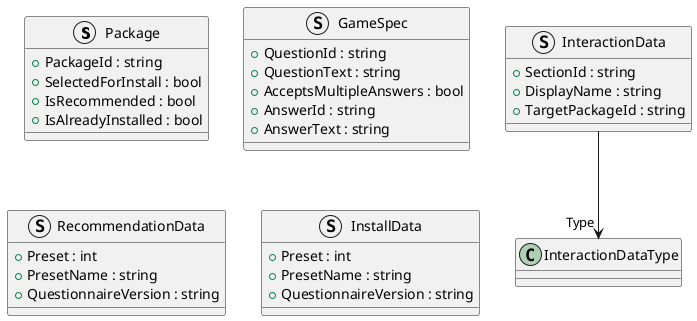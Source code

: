 @startuml
struct Package {
    + PackageId : string
    + SelectedForInstall : bool
    + IsRecommended : bool
    + IsAlreadyInstalled : bool
}
struct GameSpec {
    + QuestionId : string
    + QuestionText : string
    + AcceptsMultipleAnswers : bool
    + AnswerId : string
    + AnswerText : string
}
struct RecommendationData {
    + Preset : int
    + PresetName : string
    + QuestionnaireVersion : string
}
struct InteractionData {
    + SectionId : string
    + DisplayName : string
    + TargetPackageId : string
}
struct InstallData {
    + Preset : int
    + PresetName : string
    + QuestionnaireVersion : string
}
InteractionData --> "Type" InteractionDataType
@enduml
